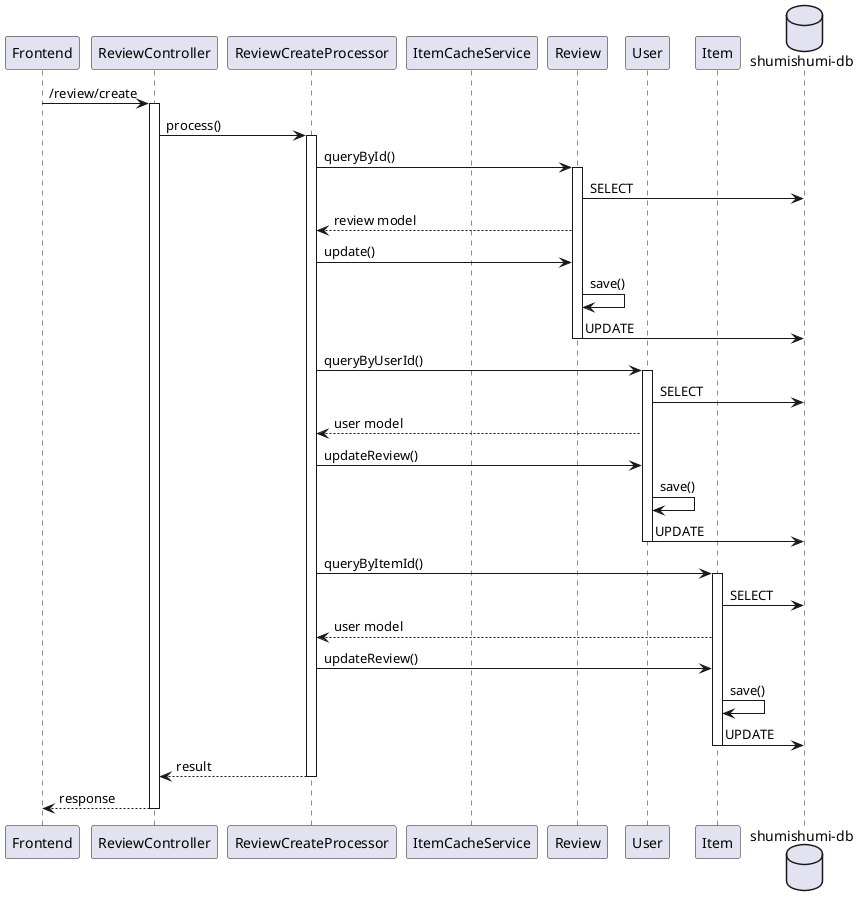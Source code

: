 @startuml create
participant "Frontend" as fe
participant "ReviewController" as rc

participant "ReviewCreateProcessor" as proc

participant "ItemCacheService" as icache

participant "Review" as rm
participant "User" as um
participant "Item" as im

database "shumishumi-db" as db

fe -> rc++ : /review/create
rc -> proc++ : process()

proc -> rm++ : queryById()
rm -> db : SELECT
proc <-- rm : review model

proc -> rm : update()
rm -> rm : save()
rm -> db : UPDATE
deactivate rm

proc -> um++ : queryByUserId()
um -> db : SELECT
proc <-- um : user model
proc -> um : updateReview()
um -> um : save()
um -> db : UPDATE
deactivate um

proc -> im++ : queryByItemId()
im -> db : SELECT
proc <-- im : user model
proc -> im : updateReview()
im -> im : save()
im -> db : UPDATE
deactivate im

return result
return response

@enduml
